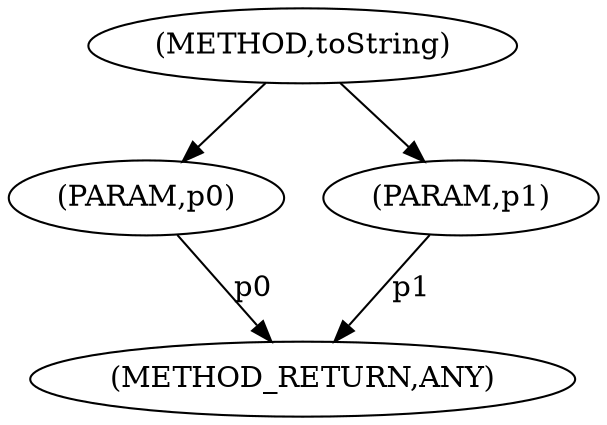 digraph "toString" {  
"218" [label = <(METHOD,toString)> ]
"222" [label = <(METHOD_RETURN,ANY)> ]
"219" [label = <(PARAM,p0)> ]
"220" [label = <(PARAM,p1)> ]
  "219" -> "222"  [ label = "p0"] 
  "220" -> "222"  [ label = "p1"] 
  "218" -> "219" 
  "218" -> "220" 
}
